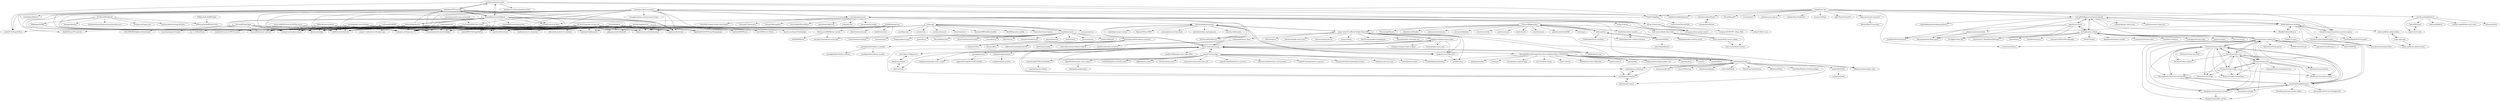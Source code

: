 digraph G {
"tsynik/LeanbackLauncher" -> "codefaktor/FTVLaunchX"
"tsynik/LeanbackLauncher" -> "yuliskov/LeanKeyKeyboard"
"tsynik/LeanbackLauncher" -> "BaronKiko/LauncherHijack"
"tsynik/LeanbackLauncher" -> "ewlsh/TvSettingsOnFire"
"tsynik/LeanbackLauncher" -> "ITVlab/TvAppRepo"
"tsynik/LeanbackLauncher" -> "leanback-on-fire/LeanbackLauncher"
"diraimondo/gmusicproxy" -> "EnigmaCurry/GMusicFS"
"diraimondo/gmusicproxy" -> "malept/gmusicprocurator"
"diraimondo/gmusicproxy" -> "simon-weber/Unofficial-Google-Music-API"
"diraimondo/gmusicproxy" -> "Illyism/GMusic-MPD"
"diraimondo/gmusicproxy" -> "covertg/playmusic-download"
"diraimondo/gmusicproxy" -> "simon-weber/gmusicapi"
"diraimondo/gmusicproxy" -> "matclab/web2py-mpd-gmproxy"
"diraimondo/gmusicproxy" -> "DanNixon/PlayMusicCL"
"diraimondo/gmusicproxy" -> "malcolmstill/thunner"
"simon-weber/Unofficial-Google-Music-API" -> "diraimondo/gmusicproxy"
"simon-weber/Unofficial-Google-Music-API" -> "thebigmunch/gmusicapi-scripts"
"simon-weber/Unofficial-Google-Music-API" -> "EnigmaCurry/GMusicFS"
"simon-weber/Unofficial-Google-Music-API" -> "dz0ny/leapcast" ["e"=1]
"simon-weber/Unofficial-Google-Music-API" -> "vially/googlemusic-xbmc"
"simon-weber/Unofficial-Google-Music-API" -> "jkiddo/gmusic.api"
"simon-weber/Unofficial-Google-Music-API" -> "kbhomes/google-music-mac" ["e"=1]
"simon-weber/Unofficial-Google-Music-API" -> "mstill/thunner"
"simon-weber/Unofficial-Google-Music-API" -> "hechtus/mopidy-gmusic"
"simon-weber/Unofficial-Google-Music-API" -> "sampsyo/beets" ["e"=1]
"simon-weber/Unofficial-Google-Music-API" -> "DanNixon/PlayMusicCL"
"simon-weber/Unofficial-Google-Music-API" -> "kbhomes/radiant-player-mac" ["e"=1]
"simon-weber/Unofficial-Google-Music-API" -> "hechtus/squeezebox-googlemusic" ["e"=1]
"simon-weber/Unofficial-Google-Music-API" -> "soulfx/gmusic-playlist"
"simon-weber/Unofficial-Google-Music-API" -> "Hexxeh/spotify-websocket-api" ["e"=1]
"thebigmunch/gmusicapi-scripts" -> "thebigmunch/google-music-scripts"
"thebigmunch/gmusicapi-scripts" -> "thebigmunch/gmusicapi-wrapper"
"thebigmunch/gmusicapi-scripts" -> "simon-weber/gmusicapi"
"thebigmunch/gmusicapi-scripts" -> "simon-weber/Unofficial-Google-Music-API"
"thebigmunch/gmusicapi-scripts" -> "EnigmaCurry/GMusicFS"
"thebigmunch/gmusicapi-scripts" -> "soulfx/gmusic-playlist"
"thebigmunch/gmusicapi-scripts" -> "Stono/google-music-sync"
"fsquillace/junest" -> "icy/pacapt"
"fsquillace/junest" -> "containers/bubblewrap" ["e"=1]
"fsquillace/junest" -> "pacstall/pacstall" ["e"=1]
"fsquillace/junest" -> "intoli/exodus" ["e"=1]
"fsquillace/junest" -> "proot-me/proot" ["e"=1]
"fsquillace/junest" -> "netblue30/firejail" ["e"=1]
"fsquillace/junest" -> "bedrocklinux/bedrocklinux-userland"
"fsquillace/junest" -> "CyberShadow/aconfmgr" ["e"=1]
"fsquillace/junest" -> "sayanarijit/xplr" ["e"=1]
"fsquillace/junest" -> "Plagman/gamescope" ["e"=1]
"fsquillace/junest" -> "queer/boxxy" ["e"=1]
"fsquillace/junest" -> "89luca89/distrobox" ["e"=1]
"fsquillace/junest" -> "MisterTea/EternalTerminal" ["e"=1]
"fsquillace/junest" -> "noctuid/tdrop" ["e"=1]
"fsquillace/junest" -> "Merrit/nyrna" ["e"=1]
"MarshallOfSound/Google-Play-Music-Desktop-Player-UNOFFICIAL-" -> "ytmdesktop/ytmdesktop" ["e"=1]
"MarshallOfSound/Google-Play-Music-Desktop-Player-UNOFFICIAL-" -> "simon-weber/gmusicapi"
"MarshallOfSound/Google-Play-Music-Desktop-Player-UNOFFICIAL-" -> "radiant-player/radiant-player-mac" ["e"=1]
"MarshallOfSound/Google-Play-Music-Desktop-Player-UNOFFICIAL-" -> "yakyak/yakyak" ["e"=1]
"MarshallOfSound/Google-Play-Music-Desktop-Player-UNOFFICIAL-" -> "nylas/N1" ["e"=1]
"MarshallOfSound/Google-Play-Music-Desktop-Player-UNOFFICIAL-" -> "gorhill/uBlock" ["e"=1]
"MarshallOfSound/Google-Play-Music-Desktop-Player-UNOFFICIAL-" -> "jiahaog/nativefier" ["e"=1]
"MarshallOfSound/Google-Play-Music-Desktop-Player-UNOFFICIAL-" -> "zeit/hyper" ["e"=1]
"MarshallOfSound/Google-Play-Music-Desktop-Player-UNOFFICIAL-" -> "rckclmbr/pyportify"
"MarshallOfSound/Google-Play-Music-Desktop-Player-UNOFFICIAL-" -> "Soundnode/soundnode-app" ["e"=1]
"MarshallOfSound/Google-Play-Music-Desktop-Player-UNOFFICIAL-" -> "horst3180/arc-theme" ["e"=1]
"MarshallOfSound/Google-Play-Music-Desktop-Player-UNOFFICIAL-" -> "resin-io/etcher" ["e"=1]
"MarshallOfSound/Google-Play-Music-Desktop-Player-UNOFFICIAL-" -> "Kickball/awesome-selfhosted" ["e"=1]
"MarshallOfSound/Google-Play-Music-Desktop-Player-UNOFFICIAL-" -> "rg3/youtube-dl" ["e"=1]
"MarshallOfSound/Google-Play-Music-Desktop-Player-UNOFFICIAL-" -> "phanan/koel" ["e"=1]
"Ra-Na/GTranslate-strings-xml" -> "Auxilus/termux-x-repository" ["e"=1]
"Ra-Na/GTranslate-strings-xml" -> "smortex/edid-extract"
"Ra-Na/GTranslate-strings-xml" -> "streamlinetech/LicenseValidator"
"Ra-Na/GTranslate-strings-xml" -> "akrennmair/pkgs"
"Ra-Na/GTranslate-strings-xml" -> "haruue/kdeconnect-android"
"Ra-Na/GTranslate-strings-xml" -> "w568w/CurrentActivity"
"Ra-Na/GTranslate-strings-xml" -> "seSuperuser/Superuser-UI"
"Ra-Na/GTranslate-strings-xml" -> "seSuperuser/sepolicy-inject"
"Ra-Na/GTranslate-strings-xml" -> "kasp1/create-android-keystore"
"Ra-Na/GTranslate-strings-xml" -> "bikcrum/translator-for-android"
"Ra-Na/GTranslate-strings-xml" -> "Jonahss/adb-foreach"
"Ra-Na/GTranslate-strings-xml" -> "jindrapetrik/jbomutils"
"Ra-Na/GTranslate-strings-xml" -> "olvrb/TSSSaver-Clients"
"Ra-Na/GTranslate-strings-xml" -> "jakeajames/patchfinder64"
"PromyLOPh/pianobar" -> "thedmd/pianobar-windows"
"PromyLOPh/pianobar" -> "pithos/pithos"
"PromyLOPh/pianobar" -> "HermesApp/Hermes"
"PromyLOPh/pianobar" -> "kylejohnson/Patiobar"
"PromyLOPh/pianobar" -> "thedmd/pianobar-windows-binaries"
"PromyLOPh/pianobar" -> "akrennmair/newsbeuter" ["e"=1]
"PromyLOPh/pianobar" -> "adammhaile/Elpis"
"PromyLOPh/pianobar" -> "kevinmehall/pithos"
"PromyLOPh/pianobar" -> "simon-weber/Unofficial-Google-Music-API"
"PromyLOPh/pianobar" -> "weechat/weechat" ["e"=1]
"PromyLOPh/pianobar" -> "aziz/tmuxinator" ["e"=1]
"PromyLOPh/pianobar" -> "keithw/mosh" ["e"=1]
"PromyLOPh/pianobar" -> "zolrath/wemux" ["e"=1]
"PromyLOPh/pianobar" -> "grobie/soundcloud2000" ["e"=1]
"PromyLOPh/pianobar" -> "hut/ranger" ["e"=1]
"simon-weber/gmusicapi" -> "thebigmunch/gmusicapi-scripts"
"simon-weber/gmusicapi" -> "jamon/playmusic"
"simon-weber/gmusicapi" -> "soulfx/gmusic-playlist"
"simon-weber/gmusicapi" -> "diraimondo/gmusicproxy"
"simon-weber/gmusicapi" -> "sigma67/ytmusicapi"
"simon-weber/gmusicapi" -> "MarshallOfSound/Google-Play-Music-Desktop-Player-UNOFFICIAL-"
"simon-weber/gmusicapi" -> "stevenleeg/geemusic"
"simon-weber/gmusicapi" -> "mopidy/mopidy-gmusic"
"simon-weber/gmusicapi" -> "EnigmaCurry/GMusicFS"
"simon-weber/gmusicapi" -> "and3rson/clay"
"simon-weber/gmusicapi" -> "maxkirchoff/google-music-dupe-killer"
"simon-weber/gmusicapi" -> "jkiddo/gmusic.api"
"simon-weber/gmusicapi" -> "soulfx/gmusic-playlist.js"
"simon-weber/gmusicapi" -> "rckclmbr/pyportify"
"simon-weber/gmusicapi" -> "christopher-dG/gpymusic"
"EtchDroid/EtchDroid" -> "RikkaApps/WADB"
"EtchDroid/EtchDroid" -> "lihenggui/blocker" ["e"=1]
"EtchDroid/EtchDroid" -> "haruue/kdeconnect-android"
"EtchDroid/EtchDroid" -> "SDRausty/buildAPKsDevTools"
"EtchDroid/EtchDroid" -> "TachibanaGeneralLaboratories/download-navi" ["e"=1]
"EtchDroid/EtchDroid" -> "seSuperuser/Superuser" ["e"=1]
"EtchDroid/EtchDroid" -> "osm0sis/Android-Image-Kitchen" ["e"=1]
"bedrocklinux/bedrocklinux-userland" -> "bedrocklinux/bedrocklinux-website"
"bedrocklinux/bedrocklinux-userland" -> "paradigm/bedrocklinux-userland"
"bedrocklinux/bedrocklinux-userland" -> "bahamas10/vsv" ["e"=1]
"bedrocklinux/bedrocklinux-userland" -> "kisslinux/kiss" ["e"=1]
"bedrocklinux/bedrocklinux-userland" -> "InBetweenNames/gentooLTO" ["e"=1]
"bedrocklinux/bedrocklinux-userland" -> "andOrlando/rubato" ["e"=1]
"paradigm/bedrocklinux-userland" -> "paradigm/bedrocklinux-website"
"paradigm/bedrocklinux-userland" -> "paradigm/bedrocklinux-installer"
"Stremio/stremio-addon-sdk" -> "Stremio/stremio-core"
"Stremio/stremio-addon-sdk" -> "Stremio/stremio-addons"
"Stremio/stremio-addon-sdk" -> "Stremio/stremio-web"
"Stremio/stremio-addon-sdk" -> "Stremio/stremio-shell"
"Stremio/stremio-addon-sdk" -> "danamag/stremio-addons-list"
"Stremio/stremio-addon-sdk" -> "sungshon/PimpMyStremio"
"Stremio/stremio-addon-sdk" -> "BurningSands70/stremio-downloader"
"Stremio/stremio-addon-sdk" -> "Stremio/stremio-translations"
"Stremio/stremio-addon-sdk" -> "doingodswork/awesome-stremio"
"Stremio/stremio-addon-sdk" -> "Stremio/stremio-api-client"
"Stremio/stremio-addon-sdk" -> "Stremio/stremio-bugs"
"LivingWithHippos/unchained-android" -> "JakedUp/Syncler-Packages"
"LivingWithHippos/unchained-android" -> "WeeklyProblem/Bouncy"
"LivingWithHippos/unchained-android" -> "rogerfar/rdt-client"
"LivingWithHippos/unchained-android" -> "a4k-openproject/a4kScrapers" ["e"=1]
"LivingWithHippos/unchained-android" -> "itsToggle/plex_debrid"
"LivingWithHippos/unchained-android" -> "itsToggle/rclone_RD"
"LivingWithHippos/unchained-android" -> "nixgates/plugin.video.seren" ["e"=1]
"LivingWithHippos/unchained-android" -> "drinfernoo/seren.theme.ah"
"LivingWithHippos/unchained-android" -> "umbrellaplug/umbrellaplug.github.io" ["e"=1]
"LivingWithHippos/unchained-android" -> "SynclerScrapers/repository.synclerscrapers"
"itsToggle/plex_debrid" -> "itsToggle/rclone_RD"
"itsToggle/plex_debrid" -> "rogerfar/rdt-client"
"itsToggle/plex_debrid" -> "LivingWithHippos/unchained-android"
"itsToggle/plex_debrid" -> "danamag/stremio-addons-list"
"itsToggle/plex_debrid" -> "animosity22/homescripts" ["e"=1]
"itsToggle/plex_debrid" -> "hyperbunny77/RealDebridManager"
"itsToggle/plex_debrid" -> "Taxel/PlexTraktSync" ["e"=1]
"itsToggle/plex_debrid" -> "mdhiggins/PlexAutoSkip" ["e"=1]
"itsToggle/plex_debrid" -> "autobrr/autobrr" ["e"=1]
"itsToggle/plex_debrid" -> "Wizarrrr/wizarr" ["e"=1]
"itsToggle/plex_debrid" -> "iam4x/bobarr" ["e"=1]
"itsToggle/plex_debrid" -> "Cloudbox/autoscan" ["e"=1]
"itsToggle/plex_debrid" -> "meisnate12/Plex-Meta-Manager" ["e"=1]
"itsToggle/plex_debrid" -> "TRaSH-/Guides" ["e"=1]
"itsToggle/plex_debrid" -> "djdembeck/Audnexus.bundle" ["e"=1]
"mozilla-mobile/firefox-tv" -> "Open-RSC/Game"
"mozilla-mobile/firefox-tv" -> "knative/test-infra"
"mozilla-mobile/firefox-tv" -> "redcamel/RedGL2"
"mozilla-mobile/firefox-tv" -> "mozilla-mobile/firefox-echo-show"
"mozilla-mobile/firefox-tv" -> "kubernetes/org" ["e"=1]
"simonclausen/dnscrypt-autoinstall" -> "GortCodex/DNSCrypt-Loader"
"kz26/dottorrent-gui" -> "kz26/dottorrent"
"kz26/dottorrent-gui" -> "SavageCore/yadg-pth-userscript"
"kz26/dottorrent-gui" -> "Mechazawa/REDBetter-crawler"
"kz26/dottorrent-gui" -> "JohnDoee/autotorrent" ["e"=1]
"kz26/dottorrent-gui" -> "smortex/edid-extract"
"kz26/dottorrent-gui" -> "streamlinetech/LicenseValidator"
"adammhaile/Elpis" -> "seliver/ElpisRemote"
"adammhaile/Elpis" -> "pithos/pithos"
"sigma67/ytmusicapi" -> "simon-weber/gmusicapi"
"sigma67/ytmusicapi" -> "emresenyuva/youtube-music-api"
"sigma67/ytmusicapi" -> "KoljaWindeler/ytube_music_player"
"sigma67/ytmusicapi" -> "sigma67/spotifyplaylist_to_ytmusic"
"sigma67/ytmusicapi" -> "alexmercerind/youtube-search-python" ["e"=1]
"sigma67/ytmusicapi" -> "sigma67/spotifyplaylist_to_gmusic"
"sigma67/ytmusicapi" -> "OzymandiasTheGreat/mopidy-ytmusic"
"sigma67/ytmusicapi" -> "vladdenisov/ytmusic-api"
"sigma67/ytmusicapi" -> "ytmdesktop/ytmdesktop" ["e"=1]
"sigma67/ytmusicapi" -> "tombulled/innertube"
"sigma67/ytmusicapi" -> "tombulled/python-youtube-music"
"sigma67/ytmusicapi" -> "jamesbrindle/YTMusicUploader"
"sigma67/ytmusicapi" -> "Jaffa/amazon-music"
"sigma67/ytmusicapi" -> "thebigmunch/google-music-scripts"
"sigma67/ytmusicapi" -> "th-ch/youtube-music" ["e"=1]
"Stremio/stremio-shell" -> "Stremio/stremio-core"
"Stremio/stremio-shell" -> "Stremio/stremio-web"
"Stremio/stremio-shell" -> "Stremio/stremio-addon-sdk"
"Stremio/stremio-shell" -> "Stremio/stremio-translations"
"Stremio/stremio-shell" -> "BurningSands70/stremio-downloader"
"Stremio/stremio-shell" -> "TheBeastLT/torrentio-scraper"
"Stremio/stremio-shell" -> "Stremio/stremio-bugs"
"sphinx02/AppStarter" -> "Redth/FlamedTVLauncher"
"sphinx02/AppStarter" -> "codefaktor/FTVLaunchX"
"sphinx02/AppStarter" -> "BaronKiko/LauncherHijack"
"sphinx02/AppStarter" -> "smortex/edid-extract"
"sphinx02/AppStarter" -> "streamlinetech/LicenseValidator"
"sphinx02/AppStarter" -> "akrennmair/pkgs"
"sphinx02/AppStarter" -> "haruue/kdeconnect-android"
"sphinx02/AppStarter" -> "w568w/CurrentActivity"
"sphinx02/AppStarter" -> "seSuperuser/Superuser-UI"
"sphinx02/AppStarter" -> "seSuperuser/sepolicy-inject"
"sphinx02/AppStarter" -> "project-voodoo/ota-rootkeeper-app"
"sphinx02/AppStarter" -> "ewlsh/TvSettingsOnFire"
"sphinx02/AppStarter" -> "kasp1/create-android-keystore"
"sphinx02/AppStarter" -> "Jonahss/adb-foreach"
"sphinx02/AppStarter" -> "jindrapetrik/jbomutils"
"Stremio/stremio-web" -> "Stremio/stremio-core"
"Stremio/stremio-web" -> "Stremio/stremio-addon-sdk"
"Stremio/stremio-web" -> "Stremio/stremio-shell"
"Stremio/stremio-web" -> "danamag/stremio-addons-list"
"Stremio/stremio-web" -> "sleeyax/stremio-streaming-server"
"Stremio/stremio-web" -> "doingodswork/awesome-stremio"
"Stremio/stremio-web" -> "Stremio/stremio-translations"
"Stremio/stremio-web" -> "TheBeastLT/torrentio-scraper"
"Stremio/stremio-web" -> "sungshon/PimpMyStremio"
"Stremio/stremio-web" -> "Stremio/stremio-features"
"Stremio/stremio-web" -> "doingodswork/deflix-stremio"
"doingodswork/awesome-stremio" -> "sungshon/PimpMyStremio"
"doingodswork/awesome-stremio" -> "doingodswork/deflix-stremio"
"sungshon/PimpMyStremio" -> "doingodswork/awesome-stremio"
"sungshon/PimpMyStremio" -> "danamag/stremio-addons-list"
"sungshon/PimpMyStremio" -> "BoredLama/stremio-jackett-addon"
"sungshon/PimpMyStremio" -> "BurningSands70/stremio-downloader"
"sungshon/PimpMyStremio" -> "sleeyax/pms-android"
"sungshon/PimpMyStremio" -> "shivasiddharth/Stremio-RaspberryPi"
"sungshon/PimpMyStremio" -> "Stremio/stremio-addon-sdk"
"IzzySoft/Adebar" -> "smortex/edid-extract"
"IzzySoft/Adebar" -> "streamlinetech/LicenseValidator"
"IzzySoft/Adebar" -> "akrennmair/pkgs"
"IzzySoft/Adebar" -> "haruue/kdeconnect-android"
"IzzySoft/Adebar" -> "w568w/CurrentActivity"
"IzzySoft/Adebar" -> "seSuperuser/Superuser-UI"
"IzzySoft/Adebar" -> "seSuperuser/sepolicy-inject"
"IzzySoft/Adebar" -> "kasp1/create-android-keystore"
"IzzySoft/Adebar" -> "Jonahss/adb-foreach"
"IzzySoft/Adebar" -> "jindrapetrik/jbomutils"
"IzzySoft/Adebar" -> "olvrb/TSSSaver-Clients"
"IzzySoft/Adebar" -> "jakeajames/patchfinder64"
"IzzySoft/Adebar" -> "AppleLife/NullCPUPowerManagement"
"IzzySoft/Adebar" -> "falahati/EDIDParser"
"thedmd/pianobar-windows" -> "thedmd/pianobar-windows-binaries"
"thedmd/pianobar-windows" -> "thedmd/pianobar-windows-build"
"cfangmeier/tuijam" -> "christopher-dG/gpymusic"
"cfangmeier/tuijam" -> "and3rson/clay"
"jlund/spotify-export" -> "soulfx/gmusic-playlist"
"KoljaWindeler/ytube_music_player" -> "leikoilja/ha-google-home" ["e"=1]
"BaronKiko/LauncherHijack" -> "codefaktor/FTVLaunchX"
"BaronKiko/LauncherHijack" -> "rockon999/LeanbackLauncher"
"BaronKiko/LauncherHijack" -> "sphinx02/AppStarter"
"BaronKiko/LauncherHijack" -> "ITVlab/Launch-On-Boot"
"BaronKiko/LauncherHijack" -> "tsynik/LeanbackLauncher"
"BaronKiko/LauncherHijack" -> "smortex/edid-extract"
"BaronKiko/LauncherHijack" -> "streamlinetech/LicenseValidator"
"BaronKiko/LauncherHijack" -> "akrennmair/pkgs"
"BaronKiko/LauncherHijack" -> "haruue/kdeconnect-android"
"BaronKiko/LauncherHijack" -> "w568w/CurrentActivity"
"BaronKiko/LauncherHijack" -> "seSuperuser/Superuser-UI"
"BaronKiko/LauncherHijack" -> "seSuperuser/sepolicy-inject"
"BaronKiko/LauncherHijack" -> "kasp1/create-android-keystore"
"BaronKiko/LauncherHijack" -> "Jonahss/adb-foreach"
"BaronKiko/LauncherHijack" -> "jindrapetrik/jbomutils"
"rockon999/LeanbackLauncher" -> "rockon999/TvSettingsOnFire"
"jamon/playmusic" -> "simon-weber/gmusicapi"
"jamon/playmusic" -> "sagens42/GoogleMusicAPI.NodeJS"
"stevenleeg/geemusic" -> "tartanguru/alexa-assistant"
"stevenleeg/geemusic" -> "simon-weber/gmusicapi"
"stevenleeg/geemusic" -> "tartanguru/alexa-google-search"
"stevenleeg/geemusic" -> "diraimondo/gmusicproxy"
"stevenleeg/geemusic" -> "alexa/skill-sample-nodejs-audio-player" ["e"=1]
"stevenleeg/geemusic" -> "m0ngr31/kodi-alexa"
"stevenleeg/geemusic" -> "OverloadUT/alexa-plex" ["e"=1]
"stevenleeg/geemusic" -> "Tenzinn3/Managethis" ["e"=1]
"stevenleeg/geemusic" -> "Tyzer34/plexMusicPlayer"
"stevenleeg/geemusic" -> "johnwheeler/flask-ask" ["e"=1]
"stevenleeg/geemusic" -> "erik/alexacast" ["e"=1]
"stevenleeg/geemusic" -> "bwssytems/ha-bridge" ["e"=1]
"stevenleeg/geemusic" -> "m0ngr31/kanzi"
"cachapa/AerialDream" -> "theothernt/AerialViews"
"icy/pacapt" -> "rmarquis/pacaur" ["e"=1]
"icy/pacapt" -> "rami3l/pacaptr"
"icy/pacapt" -> "trizen/trizen" ["e"=1]
"icy/pacapt" -> "archlinuxfr/yaourt" ["e"=1]
"icy/pacapt" -> "drizzt/vps2arch" ["e"=1]
"icy/pacapt" -> "fsquillace/junest"
"icy/pacapt" -> "bavelee/ADBToolKitsInstaller"
"icy/pacapt" -> "flexVDI/launcher-mobile" ["e"=1]
"icy/pacapt" -> "Generator/Grub2-themes"
"icy/pacapt" -> "smortex/edid-extract"
"icy/pacapt" -> "streamlinetech/LicenseValidator"
"icy/pacapt" -> "akrennmair/pkgs"
"icy/pacapt" -> "haruue/kdeconnect-android"
"icy/pacapt" -> "w568w/CurrentActivity"
"icy/pacapt" -> "seSuperuser/Superuser-UI"
"truefedex/tv-bro" -> "mozilla-mobile/firefox-tv"
"truefedex/tv-bro" -> "yuliskov/LeanKeyKeyboard"
"truefedex/tv-bro" -> "ITVlab/TvAppRepo"
"truefedex/tv-bro" -> "LivingWithHippos/unchained-android"
"truefedex/tv-bro" -> "theothernt/AerialViews"
"truefedex/tv-bro" -> "nielsvanvelzen/tv-launcher"
"truefedex/tv-bro" -> "rereleased/release" ["e"=1]
"truefedex/tv-bro" -> "S0und/S0undTV" ["e"=1]
"truefedex/tv-bro" -> "virresh/matvt"
"truefedex/tv-bro" -> "matthuisman/i.mjh.nz" ["e"=1]
"truefedex/tv-bro" -> "yuliskov/SmartTubeNext" ["e"=1]
"truefedex/tv-bro" -> "moneytoo/Player" ["e"=1]
"truefedex/tv-bro" -> "fgl27/SmartTwitchTV" ["e"=1]
"truefedex/tv-bro" -> "JakedUp/Syncler-Packages"
"truefedex/tv-bro" -> "SynclerScrapers/repository.synclerscrapers"
"donovan6000/Universal-IFR-Extractor" -> "LongSoft/Universal-IFR-Extractor" ["e"=1]
"donovan6000/Universal-IFR-Extractor" -> "smortex/edid-extract"
"donovan6000/Universal-IFR-Extractor" -> "streamlinetech/LicenseValidator"
"donovan6000/Universal-IFR-Extractor" -> "akrennmair/pkgs"
"donovan6000/Universal-IFR-Extractor" -> "haruue/kdeconnect-android"
"donovan6000/Universal-IFR-Extractor" -> "w568w/CurrentActivity"
"donovan6000/Universal-IFR-Extractor" -> "seSuperuser/Superuser-UI"
"donovan6000/Universal-IFR-Extractor" -> "seSuperuser/sepolicy-inject"
"ITVlab/TvAppRepo" -> "ITVlab/Launch-On-Boot"
"ITVlab/TvAppRepo" -> "romreviewer/TorrentVilla"
"rckclmbr/pyportify" -> "jordam/Portify.JS"
"rckclmbr/pyportify" -> "mauimauer/portify"
"rckclmbr/pyportify" -> "soulfx/gmusic-playlist"
"rckclmbr/pyportify" -> "MarshallOfSound/Google-Play-Music-Desktop-Player-UNOFFICIAL-"
"rckclmbr/pyportify" -> "jlund/spotify-export"
"rckclmbr/pyportify" -> "simon-weber/gmusicapi"
"rckclmbr/pyportify" -> "soulfx/gmusic-playlist.js"
"rckclmbr/pyportify" -> "mescon/Muximux" ["e"=1]
"rckclmbr/pyportify" -> "stevenleeg/geemusic"
"rckclmbr/pyportify" -> "theotherp/nzbhydra" ["e"=1]
"rckclmbr/pyportify" -> "kbhomes/radiant-player-mac" ["e"=1]
"rckclmbr/pyportify" -> "krmax44/Playify"
"rckclmbr/pyportify" -> "DobyTang/LazyLibrarian" ["e"=1]
"rckclmbr/pyportify" -> "d8ahazard/Phlex" ["e"=1]
"rckclmbr/pyportify" -> "castorflex/PlayServicesStrip-plugin" ["e"=1]
"christopher-dG/gpymusic" -> "cfangmeier/tuijam"
"Stremio/stremio-core" -> "Stremio/stremio-web"
"Stremio/stremio-core" -> "Stremio/stremio-addon-sdk"
"Stremio/stremio-core" -> "Stremio/stremio-shell"
"Stremio/stremio-core" -> "Stremio/stremio-translations"
"Stremio/stremio-core" -> "TheBeastLT/torrentio-scraper"
"Stremio/stremio-core" -> "danamag/stremio-addons-list"
"Stremio/stremio-core" -> "sungshon/PimpMyStremio"
"Stremio/stremio-core" -> "Stremio/stremio-addons"
"Stremio/stremio-core" -> "doingodswork/awesome-stremio"
"Stremio/stremio-core" -> "Stremio/stremio-bugs"
"Stremio/stremio-core" -> "Stremio/stremio-features"
"kodi-connect/kodi-alexa-video" -> "kodi-connect/kodi-connect-addon"
"kodi-connect/kodi-alexa-video" -> "kodi-connect/kodi-connect"
"andyvand/FixEDID" -> "smortex/edid-extract"
"andyvand/FixEDID" -> "streamlinetech/LicenseValidator"
"andyvand/FixEDID" -> "akrennmair/pkgs"
"andyvand/FixEDID" -> "haruue/kdeconnect-android"
"andyvand/FixEDID" -> "w568w/CurrentActivity"
"soulfx/gmusic-playlist.js" -> "soulfx/gmusic-playlist"
"nielsvanvelzen/tv-launcher" -> "AfzalivE/BestTvLauncher"
"tartanguru/alexa-google-search" -> "tartanguru/alexa-assistant"
"mopidy/mopidy-gmusic" -> "mopidy/mopidy-youtube" ["e"=1]
"tartanguru/alexa-assistant" -> "tartanguru/alexa-google-search"
"tartanguru/alexa-assistant" -> "tartanguru/alexa-assistant-instructions"
"tartanguru/alexa-assistant" -> "stevenleeg/geemusic"
"tartanguru/alexa-assistant" -> "olvrb/TSSSaver-Clients"
"tartanguru/alexa-assistant" -> "ITVlab/TvAppRepo"
"tartanguru/alexa-assistant" -> "GortCodex/DNSCrypt-Loader"
"tartanguru/alexa-assistant" -> "smortex/edid-extract"
"tartanguru/alexa-assistant" -> "streamlinetech/LicenseValidator"
"tartanguru/alexa-assistant" -> "akrennmair/pkgs"
"tartanguru/alexa-assistant" -> "haruue/kdeconnect-android"
"tartanguru/alexa-assistant" -> "w568w/CurrentActivity"
"tartanguru/alexa-assistant" -> "seSuperuser/Superuser-UI"
"tartanguru/alexa-assistant" -> "seSuperuser/sepolicy-inject"
"tartanguru/alexa-assistant" -> "kasp1/create-android-keystore"
"tartanguru/alexa-assistant" -> "Jonahss/adb-foreach"
"JakedUp/Syncler-Packages" -> "SynclerScrapers/repository.synclerscrapers"
"JakedUp/Syncler-Packages" -> "WeeklyProblem/Bouncy"
"JakedUp/Syncler-Packages" -> "SynclerScrapers/OpenScrapers"
"JakedUp/Syncler-Packages" -> "providers4syncler/providers"
"JakedUp/Syncler-Packages" -> "wako-unofficial-addons/helios"
"JakedUp/Syncler-Packages" -> "JonathanAkaJD/ACID-ScraperZ"
"JakedUp/Syncler-Packages" -> "a4k-openproject/a4kScrapers" ["e"=1]
"JakedUp/Syncler-Packages" -> "LivingWithHippos/unchained-android"
"jordam/Portify.JS" -> "jordam/ezportify"
"GortCodex/DNSCrypt-Loader" -> "smortex/edid-extract"
"GortCodex/DNSCrypt-Loader" -> "streamlinetech/LicenseValidator"
"GortCodex/DNSCrypt-Loader" -> "akrennmair/pkgs"
"GortCodex/DNSCrypt-Loader" -> "haruue/kdeconnect-android"
"GortCodex/DNSCrypt-Loader" -> "w568w/CurrentActivity"
"GortCodex/DNSCrypt-Loader" -> "seSuperuser/Superuser-UI"
"GortCodex/DNSCrypt-Loader" -> "seSuperuser/sepolicy-inject"
"GortCodex/DNSCrypt-Loader" -> "kasp1/create-android-keystore"
"GortCodex/DNSCrypt-Loader" -> "Jonahss/adb-foreach"
"GortCodex/DNSCrypt-Loader" -> "jindrapetrik/jbomutils"
"jamesbrindle/YTMusicUploader" -> "apastel/ytmusic-deleter"
"RikkaApps/WADB" -> "haruue/kdeconnect-android"
"thermatk/FakeGApps" -> "Lanchon/sigspoof-checker"
"thermatk/FakeGApps" -> "seSuperuser/Superuser-UI"
"thermatk/FakeGApps" -> "mar-v-in/BlankStore" ["e"=1]
"thermatk/FakeGApps" -> "smortex/edid-extract"
"thermatk/FakeGApps" -> "streamlinetech/LicenseValidator"
"thermatk/FakeGApps" -> "H3LL0WORLD/Apktool-Downloader" ["e"=1]
"thermatk/FakeGApps" -> "akrennmair/pkgs"
"thermatk/FakeGApps" -> "haruue/kdeconnect-android"
"thermatk/FakeGApps" -> "w568w/CurrentActivity"
"thermatk/FakeGApps" -> "seSuperuser/sepolicy-inject"
"EnigmaCurry/GMusicFS" -> "diraimondo/gmusicproxy"
"EnigmaCurry/GMusicFS" -> "mstill/thunner"
"soulfx/gmusic-playlist" -> "soulfx/gmusic-playlist.js"
"soulfx/gmusic-playlist" -> "jlund/spotify-export"
"soulfx/gmusic-playlist" -> "simon-weber/gmusicapi"
"vially/googlemusic-xbmc" -> "jurialmunkey/skin.eminence" ["e"=1]
"danamag/stremio-addons-list" -> "sungshon/PimpMyStremio"
"danamag/stremio-addons-list" -> "doingodswork/awesome-stremio"
"danamag/stremio-addons-list" -> "Stremio/stremio-web"
"danamag/stremio-addons-list" -> "Stremio/stremio-addon-sdk"
"danamag/stremio-addons-list" -> "doingodswork/deflix-stremio"
"danamag/stremio-addons-list" -> "TheBeastLT/torrentio-scraper"
"danamag/stremio-addons-list" -> "Stremio/stremio-core"
"danamag/stremio-addons-list" -> "SpamVerse/Piratezparty" ["e"=1]
"danamag/stremio-addons-list" -> "itsToggle/plex_debrid"
"danamag/stremio-addons-list" -> "N0-0NE-Dev/NoFasel" ["e"=1]
"danamag/stremio-addons-list" -> "BurningSands70/stremio-downloader"
"danamag/stremio-addons-list" -> "LagradOst/CloudStream-3" ["e"=1]
"danamag/stremio-addons-list" -> "nbats/FMHYedit" ["e"=1]
"danamag/stremio-addons-list" -> "rereleased/release" ["e"=1]
"danamag/stremio-addons-list" -> "LivingWithHippos/unchained-android"
"wako-app/wako" -> "wako-unofficial-addons/helios"
"wako-app/wako" -> "wako-unofficial-addons/nomos"
"pithos/pithos" -> "adammhaile/Elpis"
"pithos/pithos" -> "TingPing/pithos-for-windows"
"pithos/pithos" -> "PromyLOPh/pianobar"
"Stremio/stremio-addons" -> "Stremio/stremio-addon-sdk"
"rogerfar/rdt-client" -> "itsToggle/plex_debrid"
"rogerfar/rdt-client" -> "itsToggle/rclone_RD"
"rogerfar/rdt-client" -> "LivingWithHippos/unchained-android"
"rogerfar/rdt-client" -> "hyperbunny77/RealDebridManager"
"rogerfar/rdt-client" -> "piejanssens/premiumizer"
"rogerfar/rdt-client" -> "JackDallas/Premiumizearr"
"wako-unofficial-addons/helios" -> "wako-unofficial-addons/nomos"
"wako-unofficial-addons/helios" -> "wako-app/wako"
"BurningSands70/stremio-downloader" -> "sungshon/PimpMyStremio"
"BurningSands70/stremio-downloader" -> "sleeyax/pms-android"
"Open-RSC/Game" -> "knative/test-infra"
"Mechazawa/REDBetter-crawler" -> "SavageCore/yadg-pth-userscript"
"Mechazawa/REDBetter-crawler" -> "iw00t/REDBetter" ["e"=1]
"m0ngr31/kodi-alexa" -> "rsummers618/HTPC_Alexa_Skill"
"m0ngr31/kodi-alexa" -> "m0ngr31/kodi-voice"
"m0ngr31/kodi-alexa" -> "tartanguru/alexa-google-search"
"and3rson/clay" -> "cfangmeier/tuijam"
"codefaktor/FTVLaunchX" -> "tsynik/LeanbackLauncher"
"codefaktor/FTVLaunchX" -> "ITVlab/Launch-On-Boot"
"codefaktor/FTVLaunchX" -> "BaronKiko/LauncherHijack"
"codefaktor/FTVLaunchX" -> "smortex/edid-extract"
"codefaktor/FTVLaunchX" -> "streamlinetech/LicenseValidator"
"codefaktor/FTVLaunchX" -> "akrennmair/pkgs"
"codefaktor/FTVLaunchX" -> "haruue/kdeconnect-android"
"codefaktor/FTVLaunchX" -> "w568w/CurrentActivity"
"codefaktor/FTVLaunchX" -> "seSuperuser/Superuser-UI"
"codefaktor/FTVLaunchX" -> "seSuperuser/sepolicy-inject"
"codefaktor/FTVLaunchX" -> "Redth/FlamedTVLauncher"
"codefaktor/FTVLaunchX" -> "ewlsh/TvSettingsOnFire"
"codefaktor/FTVLaunchX" -> "kasp1/create-android-keystore"
"codefaktor/FTVLaunchX" -> "acidanthera/IOJones" ["e"=1]
"codefaktor/FTVLaunchX" -> "Jonahss/adb-foreach"
"wbonnefond/LicenseChecker" -> "smortex/edid-extract"
"wbonnefond/LicenseChecker" -> "streamlinetech/LicenseValidator"
"wbonnefond/LicenseChecker" -> "akrennmair/pkgs"
"wbonnefond/LicenseChecker" -> "haruue/kdeconnect-android"
"wbonnefond/LicenseChecker" -> "w568w/CurrentActivity"
"wbonnefond/LicenseChecker" -> "seSuperuser/Superuser-UI"
"wbonnefond/LicenseChecker" -> "seSuperuser/sepolicy-inject"
"hogliux/bomutils" -> "jindrapetrik/jbomutils"
"hogliux/bomutils" -> "smortex/edid-extract"
"hogliux/bomutils" -> "streamlinetech/LicenseValidator"
"hogliux/bomutils" -> "akrennmair/pkgs"
"hogliux/bomutils" -> "haruue/kdeconnect-android"
"hogliux/bomutils" -> "w568w/CurrentActivity"
"hogliux/bomutils" -> "seSuperuser/Superuser-UI"
"hogliux/bomutils" -> "seSuperuser/sepolicy-inject"
"hogliux/bomutils" -> "kasp1/create-android-keystore"
"hogliux/bomutils" -> "Jonahss/adb-foreach"
"openlgtv/epk2extract" -> "smortex/edid-extract"
"openlgtv/epk2extract" -> "streamlinetech/LicenseValidator"
"openlgtv/epk2extract" -> "akrennmair/pkgs"
"openlgtv/epk2extract" -> "haruue/kdeconnect-android"
"openlgtv/epk2extract" -> "w568w/CurrentActivity"
"openlgtv/epk2extract" -> "seSuperuser/Superuser-UI"
"openlgtv/epk2extract" -> "seSuperuser/sepolicy-inject"
"openlgtv/epk2extract" -> "kasp1/create-android-keystore"
"openlgtv/epk2extract" -> "Jonahss/adb-foreach"
"openlgtv/epk2extract" -> "jindrapetrik/jbomutils"
"openlgtv/epk2extract" -> "olvrb/TSSSaver-Clients"
"openlgtv/epk2extract" -> "jakeajames/patchfinder64"
"openlgtv/epk2extract" -> "darvincisec/InjectFridaGadget" ["e"=1]
"openlgtv/epk2extract" -> "AppleLife/NullCPUPowerManagement"
"openlgtv/epk2extract" -> "falahati/EDIDParser"
"piejanssens/premiumizer" -> "JackDallas/Premiumizearr"
"piejanssens/premiumizer" -> "a4k-openproject/a4kScrapers" ["e"=1]
"ITVlab/Launch-On-Boot" -> "smortex/edid-extract"
"ITVlab/Launch-On-Boot" -> "streamlinetech/LicenseValidator"
"theothernt/AerialViews" -> "cachapa/AerialDream"
"WeeklyProblem/Bouncy" -> "JakedUp/Syncler-Packages"
"WeeklyProblem/Bouncy" -> "itzAki07/scraper"
"NiklasRosenstein/pbzx" -> "smortex/edid-extract"
"NiklasRosenstein/pbzx" -> "streamlinetech/LicenseValidator"
"NiklasRosenstein/pbzx" -> "akrennmair/pkgs"
"NiklasRosenstein/pbzx" -> "haruue/kdeconnect-android"
"NiklasRosenstein/pbzx" -> "w568w/CurrentActivity"
"NiklasRosenstein/pbzx" -> "seSuperuser/Superuser-UI"
"NiklasRosenstein/pbzx" -> "seSuperuser/sepolicy-inject"
"SynclerScrapers/repository.synclerscrapers" -> "JakedUp/Syncler-Packages"
"SynclerScrapers/repository.synclerscrapers" -> "SynclerScrapers/OpenScrapers"
"SynclerScrapers/repository.synclerscrapers" -> "JonathanAkaJD/ACID-ScraperZ"
"thedmd/pianobar-windows-binaries" -> "thedmd/pianobar-windows"
"SDRausty/buildAPKsApps" -> "SDRausty/buildAPKsDevTools"
"kodi-connect/kodi-connect-addon" -> "kodi-connect/kodi-connect"
"kodi-connect/kodi-connect-addon" -> "kodi-connect/kodi-alexa-video"
"mauimauer/portify" -> "rckclmbr/pyportify"
"SynclerScrapers/OpenScrapers" -> "providers4syncler/providers"
"m0ngr31/kanzi" -> "kodi-connect/kodi-alexa-video"
"knative/test-infra" -> "Open-RSC/Game"
"tsynik/LeanbackLauncher" ["l"="-34.796,-25.927"]
"codefaktor/FTVLaunchX" ["l"="-34.742,-25.919"]
"yuliskov/LeanKeyKeyboard" ["l"="-34.888,-25.934"]
"BaronKiko/LauncherHijack" ["l"="-34.749,-25.93"]
"ewlsh/TvSettingsOnFire" ["l"="-34.768,-25.922"]
"ITVlab/TvAppRepo" ["l"="-34.827,-25.915"]
"leanback-on-fire/LeanbackLauncher" ["l"="-34.821,-25.942"]
"diraimondo/gmusicproxy" ["l"="-34.477,-25.755"]
"EnigmaCurry/GMusicFS" ["l"="-34.489,-25.772"]
"malept/gmusicprocurator" ["l"="-34.444,-25.755"]
"simon-weber/Unofficial-Google-Music-API" ["l"="-34.451,-25.781"]
"Illyism/GMusic-MPD" ["l"="-34.449,-25.737"]
"covertg/playmusic-download" ["l"="-34.456,-25.748"]
"simon-weber/gmusicapi" ["l"="-34.516,-25.714"]
"matclab/web2py-mpd-gmproxy" ["l"="-34.457,-25.76"]
"DanNixon/PlayMusicCL" ["l"="-34.423,-25.767"]
"malcolmstill/thunner" ["l"="-34.432,-25.742"]
"thebigmunch/gmusicapi-scripts" ["l"="-34.505,-25.751"]
"dz0ny/leapcast" ["l"="-7.921,-18.49"]
"vially/googlemusic-xbmc" ["l"="-34.435,-25.826"]
"jkiddo/gmusic.api" ["l"="-34.471,-25.734"]
"kbhomes/google-music-mac" ["l"="10.394,-34.181"]
"mstill/thunner" ["l"="-34.475,-25.8"]
"hechtus/mopidy-gmusic" ["l"="-34.415,-25.8"]
"sampsyo/beets" ["l"="10.228,-34.085"]
"kbhomes/radiant-player-mac" ["l"="-47.485,-0.691"]
"hechtus/squeezebox-googlemusic" ["l"="23.795,-25.369"]
"soulfx/gmusic-playlist" ["l"="-34.528,-25.734"]
"Hexxeh/spotify-websocket-api" ["l"="-25.236,-23.13"]
"thebigmunch/google-music-scripts" ["l"="-34.566,-25.692"]
"thebigmunch/gmusicapi-wrapper" ["l"="-34.511,-25.781"]
"Stono/google-music-sync" ["l"="-34.519,-25.772"]
"fsquillace/junest" ["l"="-34.694,-26.067"]
"icy/pacapt" ["l"="-34.705,-25.992"]
"containers/bubblewrap" ["l"="-19.266,-32.007"]
"pacstall/pacstall" ["l"="-34.9,3.44"]
"intoli/exodus" ["l"="-12.108,-17.984"]
"proot-me/proot" ["l"="-7.343,-46.722"]
"netblue30/firejail" ["l"="-19.221,-32.022"]
"bedrocklinux/bedrocklinux-userland" ["l"="-34.685,-26.13"]
"CyberShadow/aconfmgr" ["l"="-9.265,-20.01"]
"sayanarijit/xplr" ["l"="-12.065,-18.263"]
"Plagman/gamescope" ["l"="-34.747,3.739"]
"queer/boxxy" ["l"="34.37,-28.047"]
"89luca89/distrobox" ["l"="-34.826,3.544"]
"MisterTea/EternalTerminal" ["l"="-11.784,-18.31"]
"noctuid/tdrop" ["l"="-9.144,-20.053"]
"Merrit/nyrna" ["l"="-34.682,3.771"]
"MarshallOfSound/Google-Play-Music-Desktop-Player-UNOFFICIAL-" ["l"="-34.505,-25.638"]
"ytmdesktop/ytmdesktop" ["l"="-28.38,-21.543"]
"radiant-player/radiant-player-mac" ["l"="-51.303,-0.2"]
"yakyak/yakyak" ["l"="-27.731,-15.878"]
"nylas/N1" ["l"="26.111,-27.184"]
"gorhill/uBlock" ["l"="-27.603,-16.969"]
"jiahaog/nativefier" ["l"="26.347,-26.892"]
"zeit/hyper" ["l"="26.348,-26.776"]
"rckclmbr/pyportify" ["l"="-34.54,-25.69"]
"Soundnode/soundnode-app" ["l"="10.054,-33.481"]
"horst3180/arc-theme" ["l"="-36.002,2.934"]
"resin-io/etcher" ["l"="28.892,-19.55"]
"Kickball/awesome-selfhosted" ["l"="28.444,-19.521"]
"rg3/youtube-dl" ["l"="28.772,-19.648"]
"phanan/koel" ["l"="-26.301,-39.815"]
"Ra-Na/GTranslate-strings-xml" ["l"="-34.687,-25.939"]
"Auxilus/termux-x-repository" ["l"="-7.179,-46.767"]
"smortex/edid-extract" ["l"="-34.722,-25.934"]
"streamlinetech/LicenseValidator" ["l"="-34.72,-25.939"]
"akrennmair/pkgs" ["l"="-34.712,-25.936"]
"haruue/kdeconnect-android" ["l"="-34.702,-25.939"]
"w568w/CurrentActivity" ["l"="-34.714,-25.933"]
"seSuperuser/Superuser-UI" ["l"="-34.71,-25.931"]
"seSuperuser/sepolicy-inject" ["l"="-34.712,-25.924"]
"kasp1/create-android-keystore" ["l"="-34.713,-25.918"]
"bikcrum/translator-for-android" ["l"="-34.665,-25.954"]
"Jonahss/adb-foreach" ["l"="-34.718,-25.916"]
"jindrapetrik/jbomutils" ["l"="-34.717,-25.925"]
"olvrb/TSSSaver-Clients" ["l"="-34.677,-25.907"]
"jakeajames/patchfinder64" ["l"="-34.665,-25.93"]
"PromyLOPh/pianobar" ["l"="-34.31,-25.808"]
"thedmd/pianobar-windows" ["l"="-34.265,-25.833"]
"pithos/pithos" ["l"="-34.277,-25.783"]
"HermesApp/Hermes" ["l"="-34.324,-25.851"]
"kylejohnson/Patiobar" ["l"="-34.318,-25.779"]
"thedmd/pianobar-windows-binaries" ["l"="-34.278,-25.821"]
"akrennmair/newsbeuter" ["l"="-8.882,-20.089"]
"adammhaile/Elpis" ["l"="-34.255,-25.796"]
"kevinmehall/pithos" ["l"="-34.293,-25.844"]
"weechat/weechat" ["l"="9.983,-31.011"]
"aziz/tmuxinator" ["l"="-10.271,-22.403"]
"keithw/mosh" ["l"="10.284,-34.346"]
"zolrath/wemux" ["l"="-10.336,-22.446"]
"grobie/soundcloud2000" ["l"="10.217,-34.049"]
"hut/ranger" ["l"="-8.91,-20.044"]
"jamon/playmusic" ["l"="-34.543,-25.755"]
"sigma67/ytmusicapi" ["l"="-34.59,-25.63"]
"stevenleeg/geemusic" ["l"="-34.596,-25.786"]
"mopidy/mopidy-gmusic" ["l"="-34.487,-25.686"]
"and3rson/clay" ["l"="-34.449,-25.685"]
"maxkirchoff/google-music-dupe-killer" ["l"="-34.476,-25.709"]
"soulfx/gmusic-playlist.js" ["l"="-34.544,-25.718"]
"christopher-dG/gpymusic" ["l"="-34.445,-25.704"]
"EtchDroid/EtchDroid" ["l"="-34.622,-25.975"]
"RikkaApps/WADB" ["l"="-34.637,-25.95"]
"lihenggui/blocker" ["l"="-26.632,-19.695"]
"SDRausty/buildAPKsDevTools" ["l"="-34.591,-25.992"]
"TachibanaGeneralLaboratories/download-navi" ["l"="-28.353,-21.96"]
"seSuperuser/Superuser" ["l"="-25.731,-21.047"]
"osm0sis/Android-Image-Kitchen" ["l"="-25.781,-21.234"]
"bedrocklinux/bedrocklinux-website" ["l"="-34.662,-26.151"]
"paradigm/bedrocklinux-userland" ["l"="-34.691,-26.165"]
"bahamas10/vsv" ["l"="49.506,-4.745"]
"kisslinux/kiss" ["l"="-10.33,-18.394"]
"InBetweenNames/gentooLTO" ["l"="-7.764,-20.421"]
"andOrlando/rubato" ["l"="-9.549,-20.244"]
"paradigm/bedrocklinux-website" ["l"="-34.701,-26.187"]
"paradigm/bedrocklinux-installer" ["l"="-34.682,-26.182"]
"Stremio/stremio-addon-sdk" ["l"="-35.227,-25.991"]
"Stremio/stremio-core" ["l"="-35.232,-26.008"]
"Stremio/stremio-addons" ["l"="-35.236,-25.966"]
"Stremio/stremio-web" ["l"="-35.225,-26.026"]
"Stremio/stremio-shell" ["l"="-35.253,-26.001"]
"danamag/stremio-addons-list" ["l"="-35.184,-26.005"]
"sungshon/PimpMyStremio" ["l"="-35.202,-26.003"]
"BurningSands70/stremio-downloader" ["l"="-35.206,-25.981"]
"Stremio/stremio-translations" ["l"="-35.261,-26.017"]
"doingodswork/awesome-stremio" ["l"="-35.205,-26.019"]
"Stremio/stremio-api-client" ["l"="-35.253,-25.969"]
"Stremio/stremio-bugs" ["l"="-35.255,-25.984"]
"LivingWithHippos/unchained-android" ["l"="-35.077,-25.984"]
"JakedUp/Syncler-Packages" ["l"="-35.034,-25.98"]
"WeeklyProblem/Bouncy" ["l"="-35.051,-25.991"]
"rogerfar/rdt-client" ["l"="-35.098,-26.01"]
"a4k-openproject/a4kScrapers" ["l"="-34.915,-24.463"]
"itsToggle/plex_debrid" ["l"="-35.126,-25.997"]
"itsToggle/rclone_RD" ["l"="-35.102,-25.986"]
"nixgates/plugin.video.seren" ["l"="-34.921,-24.481"]
"drinfernoo/seren.theme.ah" ["l"="-35.069,-26.003"]
"umbrellaplug/umbrellaplug.github.io" ["l"="-34.946,-24.519"]
"SynclerScrapers/repository.synclerscrapers" ["l"="-35.026,-25.963"]
"animosity22/homescripts" ["l"="-34.625,-23.535"]
"hyperbunny77/RealDebridManager" ["l"="-35.121,-26.019"]
"Taxel/PlexTraktSync" ["l"="-34.599,-23.542"]
"mdhiggins/PlexAutoSkip" ["l"="-34.56,-23.764"]
"autobrr/autobrr" ["l"="-34.587,-23.68"]
"Wizarrrr/wizarr" ["l"="-32.636,-22.67"]
"iam4x/bobarr" ["l"="-34.683,-23.6"]
"Cloudbox/autoscan" ["l"="-34.603,-23.603"]
"meisnate12/Plex-Meta-Manager" ["l"="-34.654,-23.584"]
"TRaSH-/Guides" ["l"="-34.641,-23.618"]
"djdembeck/Audnexus.bundle" ["l"="-34.663,-23.726"]
"mozilla-mobile/firefox-tv" ["l"="-35.018,-25.88"]
"Open-RSC/Game" ["l"="-35.039,-25.853"]
"knative/test-infra" ["l"="-35.05,-25.867"]
"redcamel/RedGL2" ["l"="-35.007,-25.848"]
"mozilla-mobile/firefox-echo-show" ["l"="-35.041,-25.889"]
"kubernetes/org" ["l"="31.811,-22.24"]
"simonclausen/dnscrypt-autoinstall" ["l"="-34.753,-25.859"]
"GortCodex/DNSCrypt-Loader" ["l"="-34.724,-25.905"]
"kz26/dottorrent-gui" ["l"="-34.765,-25.985"]
"kz26/dottorrent" ["l"="-34.773,-26.017"]
"SavageCore/yadg-pth-userscript" ["l"="-34.797,-25.994"]
"Mechazawa/REDBetter-crawler" ["l"="-34.798,-26.013"]
"JohnDoee/autotorrent" ["l"="-34.472,-23.781"]
"seliver/ElpisRemote" ["l"="-34.23,-25.794"]
"emresenyuva/youtube-music-api" ["l"="-34.623,-25.608"]
"KoljaWindeler/ytube_music_player" ["l"="-34.65,-25.621"]
"sigma67/spotifyplaylist_to_ytmusic" ["l"="-34.607,-25.573"]
"alexmercerind/youtube-search-python" ["l"="-0.042,38.874"]
"sigma67/spotifyplaylist_to_gmusic" ["l"="-34.618,-25.628"]
"OzymandiasTheGreat/mopidy-ytmusic" ["l"="-34.602,-25.601"]
"vladdenisov/ytmusic-api" ["l"="-34.567,-25.61"]
"tombulled/innertube" ["l"="-34.629,-25.646"]
"tombulled/python-youtube-music" ["l"="-34.58,-25.599"]
"jamesbrindle/YTMusicUploader" ["l"="-34.639,-25.585"]
"Jaffa/amazon-music" ["l"="-34.568,-25.57"]
"th-ch/youtube-music" ["l"="-28.456,-21.669"]
"TheBeastLT/torrentio-scraper" ["l"="-35.244,-26.025"]
"sphinx02/AppStarter" ["l"="-34.737,-25.939"]
"Redth/FlamedTVLauncher" ["l"="-34.761,-25.905"]
"project-voodoo/ota-rootkeeper-app" ["l"="-34.773,-25.96"]
"sleeyax/stremio-streaming-server" ["l"="-35.24,-26.063"]
"Stremio/stremio-features" ["l"="-35.251,-26.041"]
"doingodswork/deflix-stremio" ["l"="-35.192,-26.033"]
"BoredLama/stremio-jackett-addon" ["l"="-35.201,-26.046"]
"sleeyax/pms-android" ["l"="-35.188,-25.978"]
"shivasiddharth/Stremio-RaspberryPi" ["l"="-35.169,-26.032"]
"IzzySoft/Adebar" ["l"="-34.686,-25.925"]
"AppleLife/NullCPUPowerManagement" ["l"="-34.663,-25.902"]
"falahati/EDIDParser" ["l"="-34.659,-25.916"]
"thedmd/pianobar-windows-build" ["l"="-34.243,-25.845"]
"cfangmeier/tuijam" ["l"="-34.423,-25.689"]
"jlund/spotify-export" ["l"="-34.567,-25.726"]
"leikoilja/ha-google-home" ["l"="-39.114,40.137"]
"rockon999/LeanbackLauncher" ["l"="-34.786,-25.895"]
"ITVlab/Launch-On-Boot" ["l"="-34.769,-25.933"]
"rockon999/TvSettingsOnFire" ["l"="-34.802,-25.88"]
"sagens42/GoogleMusicAPI.NodeJS" ["l"="-34.55,-25.781"]
"tartanguru/alexa-assistant" ["l"="-34.694,-25.885"]
"tartanguru/alexa-google-search" ["l"="-34.654,-25.842"]
"alexa/skill-sample-nodejs-audio-player" ["l"="2.699,40.114"]
"m0ngr31/kodi-alexa" ["l"="-34.641,-25.807"]
"OverloadUT/alexa-plex" ["l"="-40.261,38.314"]
"Tenzinn3/Managethis" ["l"="-34.649,-23.302"]
"Tyzer34/plexMusicPlayer" ["l"="-34.587,-25.812"]
"johnwheeler/flask-ask" ["l"="2.755,40.028"]
"erik/alexacast" ["l"="-8.085,-18.294"]
"bwssytems/ha-bridge" ["l"="-24.863,23.388"]
"m0ngr31/kanzi" ["l"="-34.642,-25.76"]
"cachapa/AerialDream" ["l"="-34.951,-25.884"]
"theothernt/AerialViews" ["l"="-34.956,-25.905"]
"rmarquis/pacaur" ["l"="-8.941,-20.04"]
"rami3l/pacaptr" ["l"="-34.662,-26.026"]
"trizen/trizen" ["l"="-8.947,-20.104"]
"archlinuxfr/yaourt" ["l"="-24.898,23.048"]
"drizzt/vps2arch" ["l"="-34.248,-19.081"]
"bavelee/ADBToolKitsInstaller" ["l"="-34.697,-26.021"]
"flexVDI/launcher-mobile" ["l"="-39.81,-17.301"]
"Generator/Grub2-themes" ["l"="-34.73,-26.032"]
"truefedex/tv-bro" ["l"="-34.974,-25.94"]
"nielsvanvelzen/tv-launcher" ["l"="-35.002,-25.927"]
"rereleased/release" ["l"="-29.565,-17.934"]
"S0und/S0undTV" ["l"="-36.076,-16.103"]
"virresh/matvt" ["l"="-34.955,-25.963"]
"matthuisman/i.mjh.nz" ["l"="-31.38,-13.504"]
"yuliskov/SmartTubeNext" ["l"="-28.495,-21.654"]
"moneytoo/Player" ["l"="-28.377,-21.97"]
"fgl27/SmartTwitchTV" ["l"="-36.098,-16.105"]
"donovan6000/Universal-IFR-Extractor" ["l"="-34.707,-25.908"]
"LongSoft/Universal-IFR-Extractor" ["l"="-24.318,-17.462"]
"romreviewer/TorrentVilla" ["l"="-34.848,-25.905"]
"jordam/Portify.JS" ["l"="-34.464,-25.654"]
"mauimauer/portify" ["l"="-34.566,-25.666"]
"mescon/Muximux" ["l"="-34.637,-23.398"]
"theotherp/nzbhydra" ["l"="-34.61,-23.376"]
"krmax44/Playify" ["l"="-34.588,-25.689"]
"DobyTang/LazyLibrarian" ["l"="-34.59,-23.368"]
"d8ahazard/Phlex" ["l"="-34.677,-23.394"]
"castorflex/PlayServicesStrip-plugin" ["l"="50.364,-3.399"]
"kodi-connect/kodi-alexa-video" ["l"="-34.677,-25.742"]
"kodi-connect/kodi-connect-addon" ["l"="-34.697,-25.738"]
"kodi-connect/kodi-connect" ["l"="-34.691,-25.725"]
"andyvand/FixEDID" ["l"="-34.726,-25.957"]
"AfzalivE/BestTvLauncher" ["l"="-35.022,-25.921"]
"mopidy/mopidy-youtube" ["l"="-7.415,-19.546"]
"tartanguru/alexa-assistant-instructions" ["l"="-34.698,-25.854"]
"SynclerScrapers/OpenScrapers" ["l"="-35.01,-25.974"]
"providers4syncler/providers" ["l"="-35.014,-25.991"]
"wako-unofficial-addons/helios" ["l"="-35.018,-26.016"]
"JonathanAkaJD/ACID-ScraperZ" ["l"="-35.018,-25.981"]
"jordam/ezportify" ["l"="-34.439,-25.637"]
"apastel/ytmusic-deleter" ["l"="-34.661,-25.562"]
"thermatk/FakeGApps" ["l"="-34.699,-25.957"]
"Lanchon/sigspoof-checker" ["l"="-34.669,-25.981"]
"mar-v-in/BlankStore" ["l"="-28.429,-21.389"]
"H3LL0WORLD/Apktool-Downloader" ["l"="-25.595,-21.242"]
"jurialmunkey/skin.eminence" ["l"="-34.84,-24.637"]
"SpamVerse/Piratezparty" ["l"="-28.369,-19.346"]
"N0-0NE-Dev/NoFasel" ["l"="-29.627,-18.047"]
"LagradOst/CloudStream-3" ["l"="-29.552,-17.81"]
"nbats/FMHYedit" ["l"="-28.381,-19.33"]
"wako-app/wako" ["l"="-35.004,-26.031"]
"wako-unofficial-addons/nomos" ["l"="-35.019,-26.038"]
"TingPing/pithos-for-windows" ["l"="-34.258,-25.762"]
"piejanssens/premiumizer" ["l"="-35.095,-26.049"]
"JackDallas/Premiumizearr" ["l"="-35.089,-26.032"]
"iw00t/REDBetter" ["l"="-34.507,-23.791"]
"rsummers618/HTPC_Alexa_Skill" ["l"="-34.671,-25.8"]
"m0ngr31/kodi-voice" ["l"="-34.653,-25.79"]
"acidanthera/IOJones" ["l"="-49.49,-2.98"]
"wbonnefond/LicenseChecker" ["l"="-34.714,-25.95"]
"hogliux/bomutils" ["l"="-34.728,-25.925"]
"openlgtv/epk2extract" ["l"="-34.693,-25.914"]
"darvincisec/InjectFridaGadget" ["l"="-18.783,-30.79"]
"itzAki07/scraper" ["l"="-35.049,-26.009"]
"NiklasRosenstein/pbzx" ["l"="-34.699,-25.932"]
"SDRausty/buildAPKsApps" ["l"="-34.568,-26.005"]
}